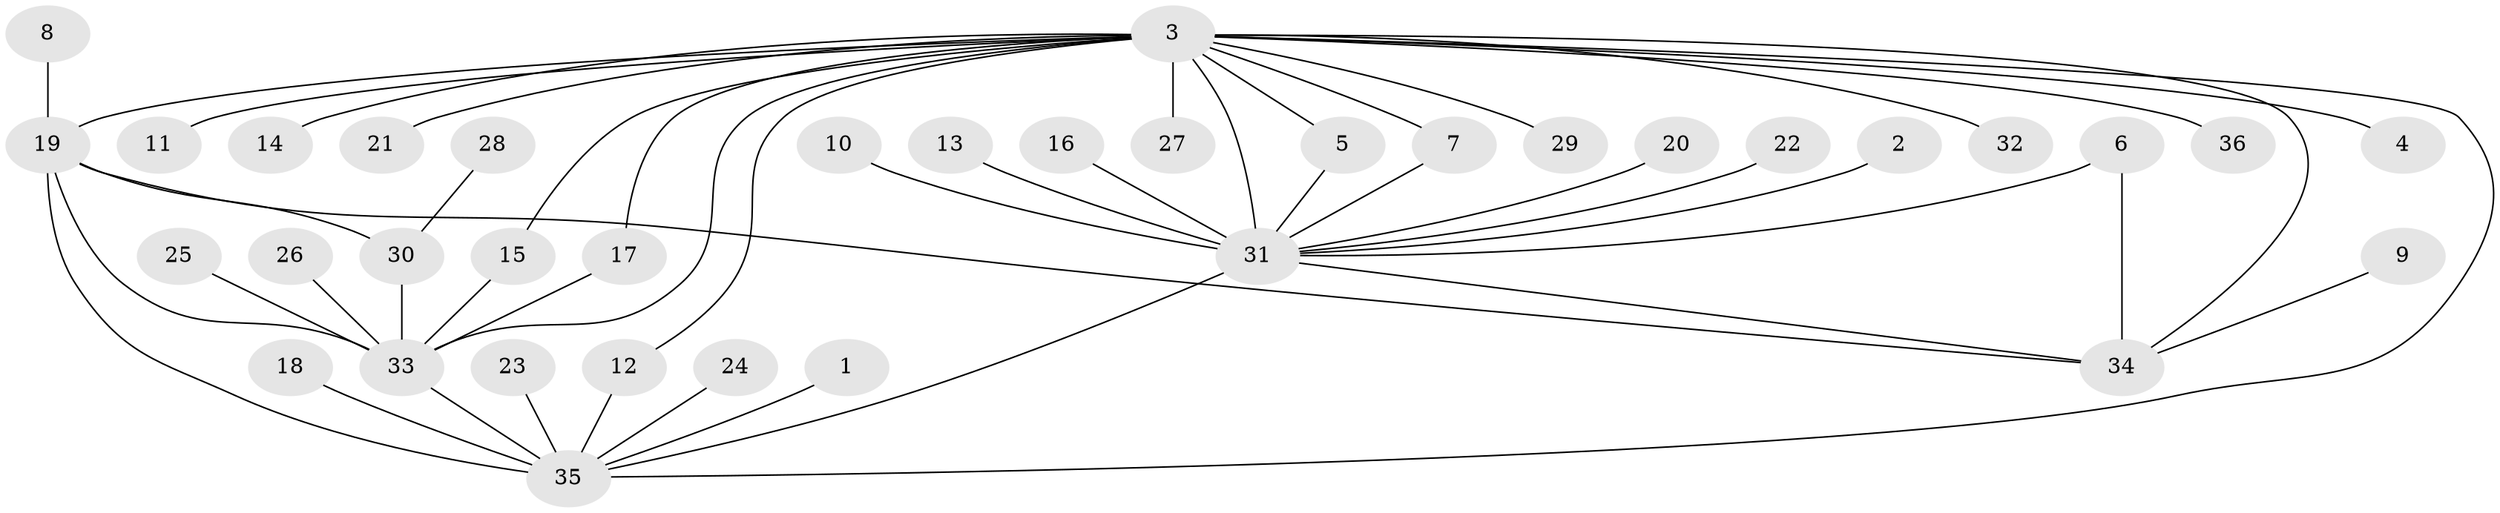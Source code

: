 // original degree distribution, {20: 0.014084507042253521, 2: 0.2112676056338028, 16: 0.014084507042253521, 6: 0.028169014084507043, 13: 0.028169014084507043, 7: 0.028169014084507043, 1: 0.5211267605633803, 4: 0.056338028169014086, 3: 0.09859154929577464}
// Generated by graph-tools (version 1.1) at 2025/26/03/09/25 03:26:05]
// undirected, 36 vertices, 48 edges
graph export_dot {
graph [start="1"]
  node [color=gray90,style=filled];
  1;
  2;
  3;
  4;
  5;
  6;
  7;
  8;
  9;
  10;
  11;
  12;
  13;
  14;
  15;
  16;
  17;
  18;
  19;
  20;
  21;
  22;
  23;
  24;
  25;
  26;
  27;
  28;
  29;
  30;
  31;
  32;
  33;
  34;
  35;
  36;
  1 -- 35 [weight=1.0];
  2 -- 31 [weight=1.0];
  3 -- 4 [weight=1.0];
  3 -- 5 [weight=1.0];
  3 -- 7 [weight=1.0];
  3 -- 11 [weight=1.0];
  3 -- 12 [weight=1.0];
  3 -- 14 [weight=1.0];
  3 -- 15 [weight=1.0];
  3 -- 17 [weight=1.0];
  3 -- 19 [weight=1.0];
  3 -- 21 [weight=3.0];
  3 -- 27 [weight=1.0];
  3 -- 29 [weight=1.0];
  3 -- 31 [weight=2.0];
  3 -- 32 [weight=1.0];
  3 -- 33 [weight=1.0];
  3 -- 34 [weight=1.0];
  3 -- 35 [weight=1.0];
  3 -- 36 [weight=1.0];
  5 -- 31 [weight=1.0];
  6 -- 31 [weight=1.0];
  6 -- 34 [weight=1.0];
  7 -- 31 [weight=1.0];
  8 -- 19 [weight=1.0];
  9 -- 34 [weight=1.0];
  10 -- 31 [weight=1.0];
  12 -- 35 [weight=1.0];
  13 -- 31 [weight=1.0];
  15 -- 33 [weight=1.0];
  16 -- 31 [weight=1.0];
  17 -- 33 [weight=1.0];
  18 -- 35 [weight=1.0];
  19 -- 30 [weight=1.0];
  19 -- 33 [weight=2.0];
  19 -- 34 [weight=1.0];
  19 -- 35 [weight=4.0];
  20 -- 31 [weight=1.0];
  22 -- 31 [weight=1.0];
  23 -- 35 [weight=1.0];
  24 -- 35 [weight=1.0];
  25 -- 33 [weight=1.0];
  26 -- 33 [weight=1.0];
  28 -- 30 [weight=1.0];
  30 -- 33 [weight=1.0];
  31 -- 34 [weight=1.0];
  31 -- 35 [weight=3.0];
  33 -- 35 [weight=1.0];
}
